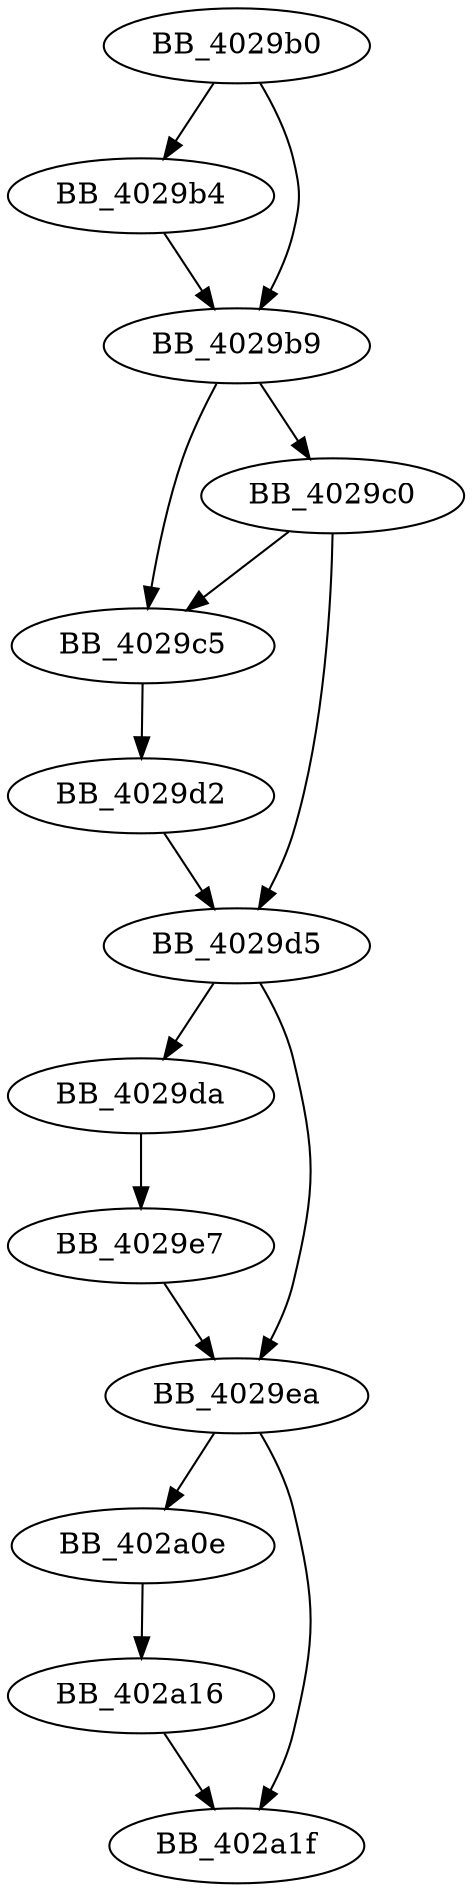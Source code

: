 DiGraph sub_4029B0{
BB_4029b0->BB_4029b4
BB_4029b0->BB_4029b9
BB_4029b4->BB_4029b9
BB_4029b9->BB_4029c0
BB_4029b9->BB_4029c5
BB_4029c0->BB_4029c5
BB_4029c0->BB_4029d5
BB_4029c5->BB_4029d2
BB_4029d2->BB_4029d5
BB_4029d5->BB_4029da
BB_4029d5->BB_4029ea
BB_4029da->BB_4029e7
BB_4029e7->BB_4029ea
BB_4029ea->BB_402a0e
BB_4029ea->BB_402a1f
BB_402a0e->BB_402a16
BB_402a16->BB_402a1f
}
